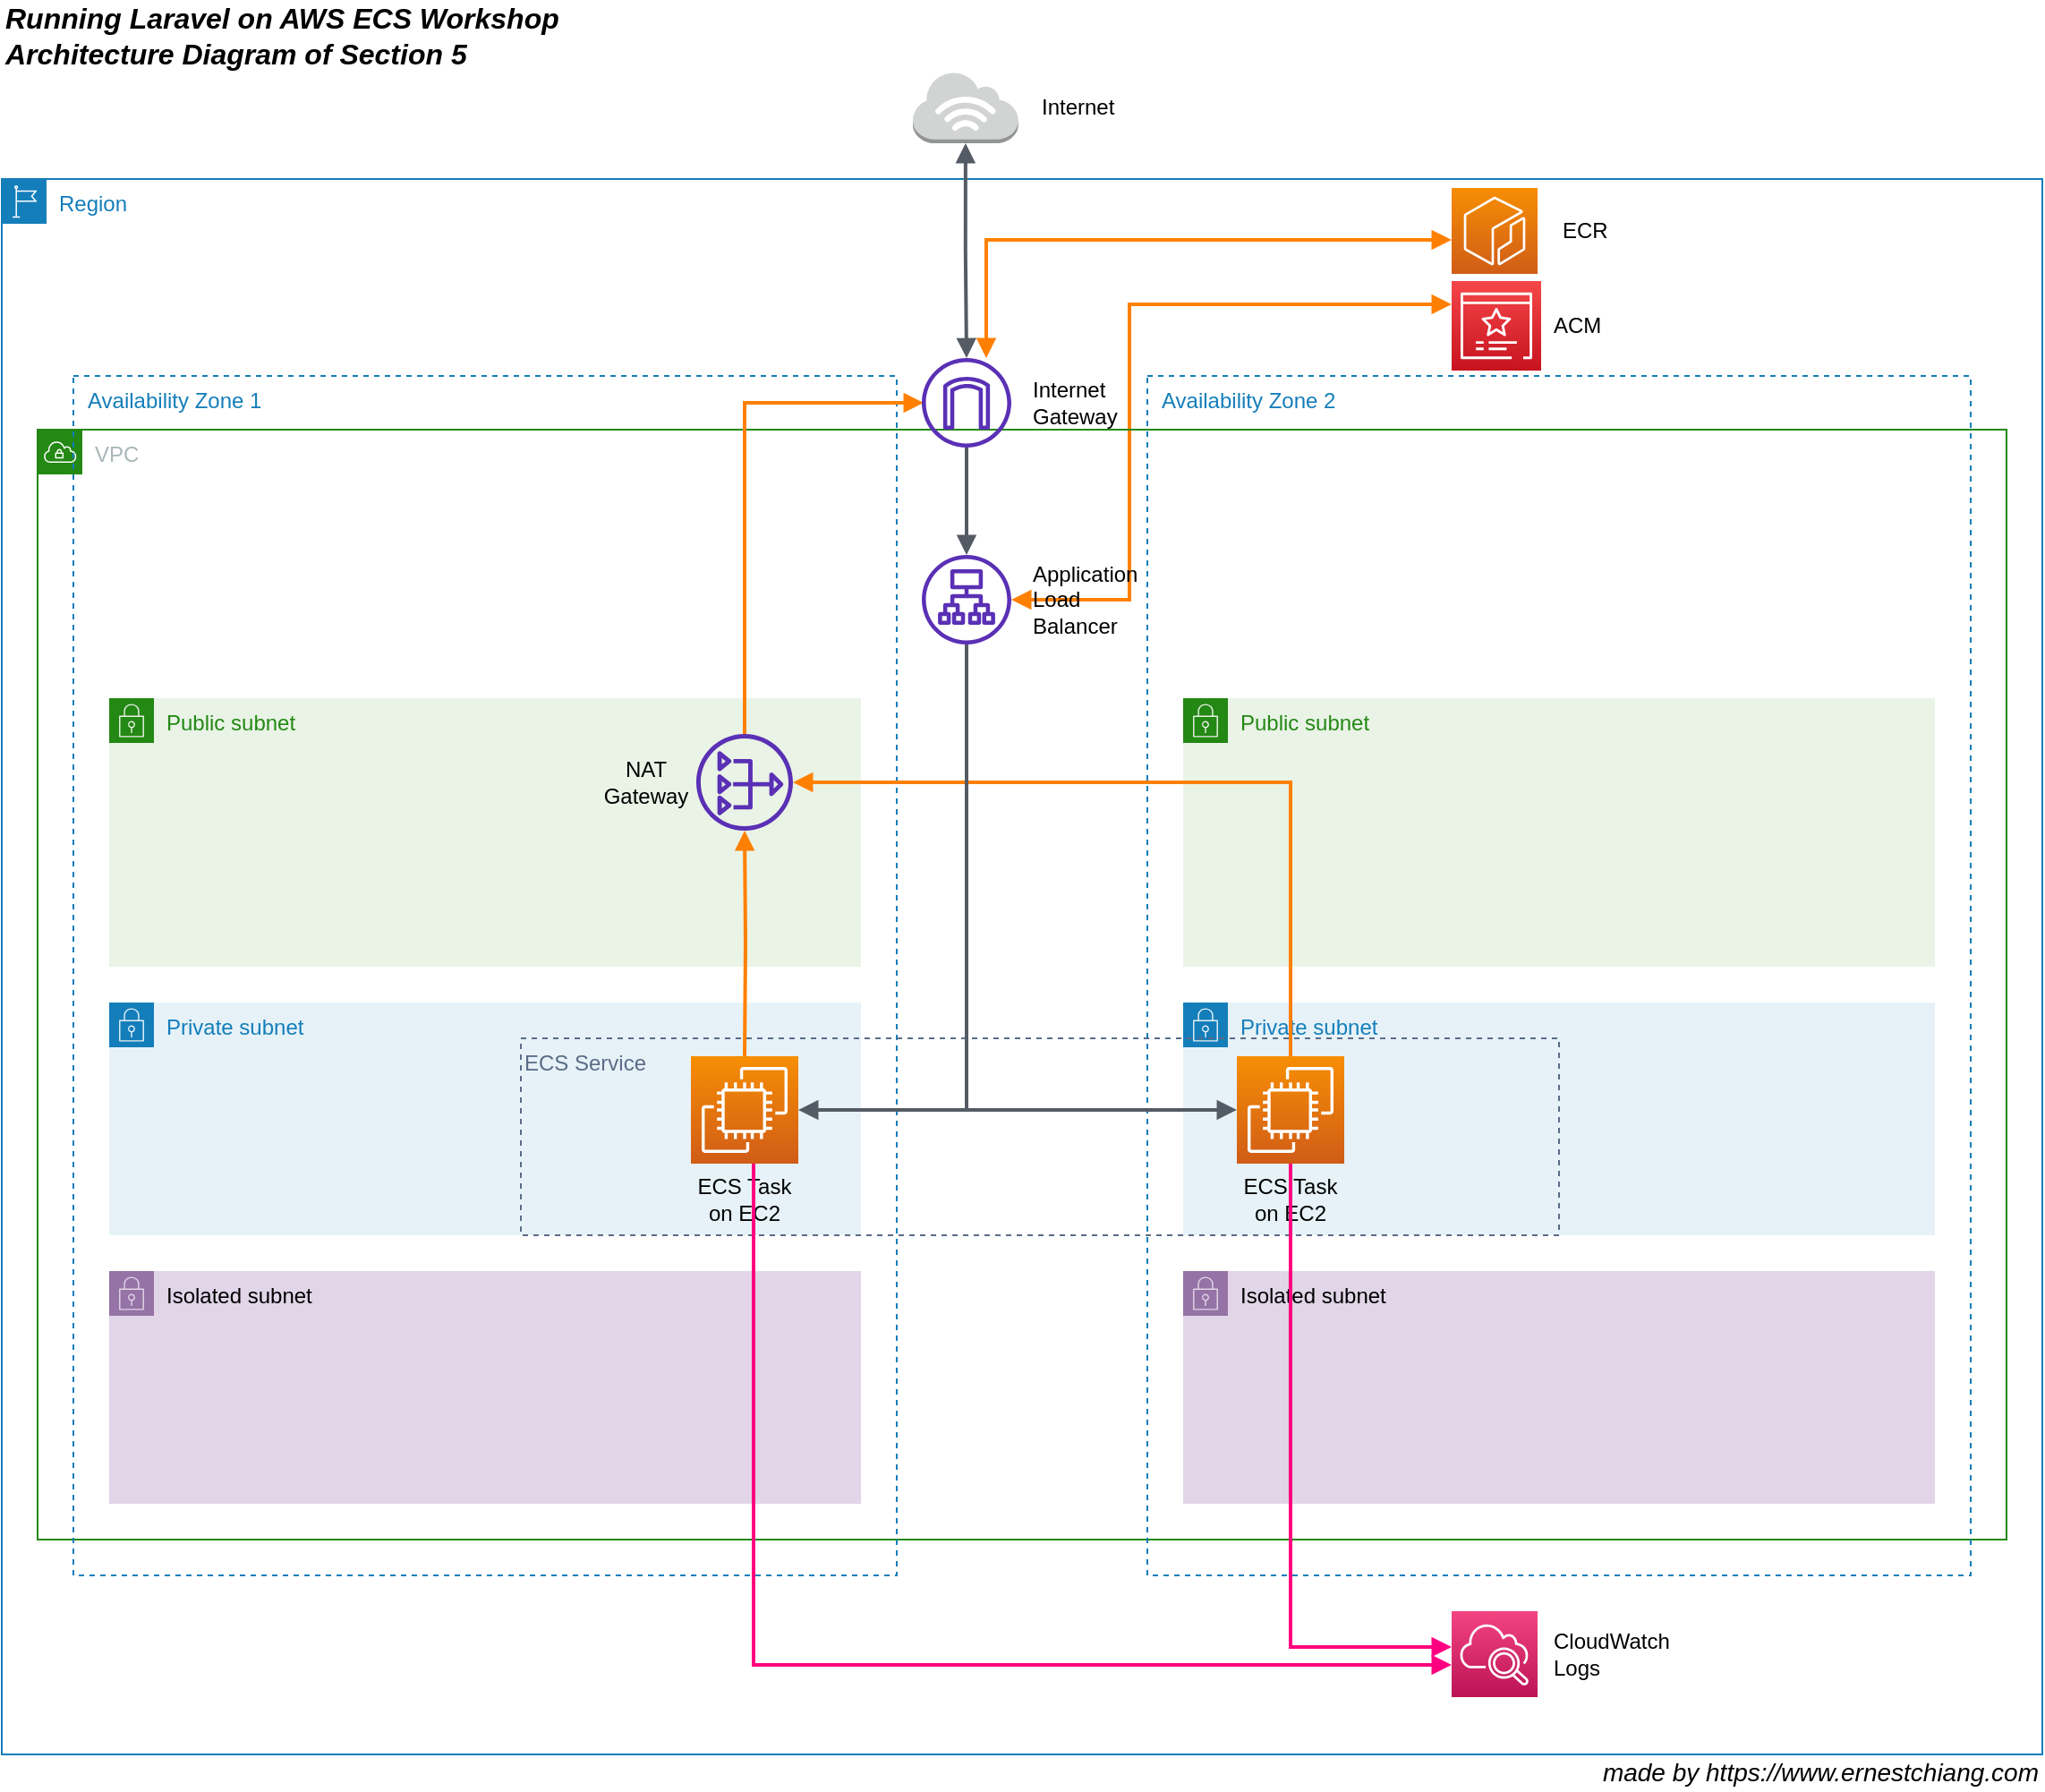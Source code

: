 <mxfile version="13.7.9" type="device"><diagram id="W_sO-s0YrB_RXeBc7aEj" name="Page-1"><mxGraphModel dx="946" dy="680" grid="1" gridSize="10" guides="1" tooltips="1" connect="1" arrows="1" fold="1" page="1" pageScale="1" pageWidth="850" pageHeight="1100" math="0" shadow="0"><root><mxCell id="0"/><mxCell id="1" parent="0"/><mxCell id="V-0giHCqQG7LBAJLv8Gr-1" value="Region" style="points=[[0,0],[0.25,0],[0.5,0],[0.75,0],[1,0],[1,0.25],[1,0.5],[1,0.75],[1,1],[0.75,1],[0.5,1],[0.25,1],[0,1],[0,0.75],[0,0.5],[0,0.25]];outlineConnect=0;gradientColor=none;html=1;whiteSpace=wrap;fontSize=12;fontStyle=0;shape=mxgraph.aws4.group;grIcon=mxgraph.aws4.group_region;strokeColor=#147EBA;fillColor=none;verticalAlign=top;align=left;spacingLeft=30;fontColor=#147EBA;dashed=0;" parent="1" vertex="1"><mxGeometry x="40" y="180" width="1140" height="880" as="geometry"/></mxCell><mxCell id="ZODFjAbuNCjmHEk1NS_I-3" style="edgeStyle=orthogonalEdgeStyle;rounded=0;orthogonalLoop=1;jettySize=auto;html=1;endArrow=block;endFill=1;strokeWidth=2;startArrow=block;startFill=1;fillColor=#ffe6cc;strokeColor=#FF8000;" parent="1" source="V-0giHCqQG7LBAJLv8Gr-10" target="ZODFjAbuNCjmHEk1NS_I-1" edge="1"><mxGeometry relative="1" as="geometry"><Array as="points"><mxPoint x="670" y="415"/><mxPoint x="670" y="250"/></Array><mxPoint x="600" y="290" as="sourcePoint"/><mxPoint x="860" y="244" as="targetPoint"/></mxGeometry></mxCell><mxCell id="at6KYlbyrC9-d_kE1n3b-4" value="Private subnet" style="points=[[0,0],[0.25,0],[0.5,0],[0.75,0],[1,0],[1,0.25],[1,0.5],[1,0.75],[1,1],[0.75,1],[0.5,1],[0.25,1],[0,1],[0,0.75],[0,0.5],[0,0.25]];outlineConnect=0;gradientColor=none;html=1;whiteSpace=wrap;fontSize=12;fontStyle=0;shape=mxgraph.aws4.group;grIcon=mxgraph.aws4.group_security_group;grStroke=0;strokeColor=#147EBA;fillColor=#E6F2F8;verticalAlign=top;align=left;spacingLeft=30;fontColor=#147EBA;dashed=0;" parent="1" vertex="1"><mxGeometry x="700" y="640" width="420" height="130" as="geometry"/></mxCell><mxCell id="at6KYlbyrC9-d_kE1n3b-2" value="Private subnet" style="points=[[0,0],[0.25,0],[0.5,0],[0.75,0],[1,0],[1,0.25],[1,0.5],[1,0.75],[1,1],[0.75,1],[0.5,1],[0.25,1],[0,1],[0,0.75],[0,0.5],[0,0.25]];outlineConnect=0;gradientColor=none;html=1;whiteSpace=wrap;fontSize=12;fontStyle=0;shape=mxgraph.aws4.group;grIcon=mxgraph.aws4.group_security_group;grStroke=0;strokeColor=#147EBA;fillColor=#E6F2F8;verticalAlign=top;align=left;spacingLeft=30;fontColor=#147EBA;dashed=0;" parent="1" vertex="1"><mxGeometry x="100" y="640" width="420" height="130" as="geometry"/></mxCell><mxCell id="V-0giHCqQG7LBAJLv8Gr-2" value="VPC" style="points=[[0,0],[0.25,0],[0.5,0],[0.75,0],[1,0],[1,0.25],[1,0.5],[1,0.75],[1,1],[0.75,1],[0.5,1],[0.25,1],[0,1],[0,0.75],[0,0.5],[0,0.25]];outlineConnect=0;gradientColor=none;html=1;whiteSpace=wrap;fontSize=12;fontStyle=0;shape=mxgraph.aws4.group;grIcon=mxgraph.aws4.group_vpc;strokeColor=#248814;fillColor=none;verticalAlign=top;align=left;spacingLeft=30;fontColor=#AAB7B8;dashed=0;" parent="1" vertex="1"><mxGeometry x="60" y="320" width="1100" height="620" as="geometry"/></mxCell><mxCell id="V-0giHCqQG7LBAJLv8Gr-5" value="  Availability Zone 1" style="fillColor=none;strokeColor=#147EBA;dashed=1;verticalAlign=top;fontStyle=0;fontColor=#147EBA;align=left;" parent="1" vertex="1"><mxGeometry x="80" y="290" width="460" height="670" as="geometry"/></mxCell><mxCell id="at6KYlbyrC9-d_kE1n3b-12" value="ECS Service" style="fillColor=none;strokeColor=#5A6C86;dashed=1;verticalAlign=top;fontStyle=0;fontColor=#5A6C86;align=left;" parent="1" vertex="1"><mxGeometry x="330" y="660" width="580" height="110" as="geometry"/></mxCell><mxCell id="V-0giHCqQG7LBAJLv8Gr-7" value="Public subnet" style="points=[[0,0],[0.25,0],[0.5,0],[0.75,0],[1,0],[1,0.25],[1,0.5],[1,0.75],[1,1],[0.75,1],[0.5,1],[0.25,1],[0,1],[0,0.75],[0,0.5],[0,0.25]];outlineConnect=0;gradientColor=none;html=1;whiteSpace=wrap;fontSize=12;fontStyle=0;shape=mxgraph.aws4.group;grIcon=mxgraph.aws4.group_security_group;grStroke=0;strokeColor=#248814;fillColor=#E9F3E6;verticalAlign=top;align=left;spacingLeft=30;fontColor=#248814;dashed=0;" parent="1" vertex="1"><mxGeometry x="100" y="470" width="420" height="150" as="geometry"/></mxCell><mxCell id="V-0giHCqQG7LBAJLv8Gr-15" value="" style="group" parent="1" vertex="1" connectable="0"><mxGeometry x="554" y="390" width="95" height="50" as="geometry"/></mxCell><mxCell id="V-0giHCqQG7LBAJLv8Gr-10" value="" style="outlineConnect=0;fontColor=#232F3E;gradientColor=none;fillColor=#5A30B5;strokeColor=none;dashed=0;verticalLabelPosition=bottom;verticalAlign=top;align=center;html=1;fontSize=12;fontStyle=0;aspect=fixed;pointerEvents=1;shape=mxgraph.aws4.application_load_balancer;" parent="V-0giHCqQG7LBAJLv8Gr-15" vertex="1"><mxGeometry width="50" height="50" as="geometry"/></mxCell><mxCell id="V-0giHCqQG7LBAJLv8Gr-14" value="Application Load&lt;br&gt;&lt;div&gt;&lt;span&gt;Balancer&lt;/span&gt;&lt;/div&gt;" style="text;html=1;strokeColor=none;fillColor=none;align=left;verticalAlign=middle;whiteSpace=wrap;rounded=0;shadow=0;labelBackgroundColor=none;sketch=0;" parent="V-0giHCqQG7LBAJLv8Gr-15" vertex="1"><mxGeometry x="60" y="15" width="40" height="20" as="geometry"/></mxCell><mxCell id="V-0giHCqQG7LBAJLv8Gr-18" value="" style="group" parent="1" vertex="1" connectable="0"><mxGeometry x="549" y="120" width="110" height="40" as="geometry"/></mxCell><mxCell id="V-0giHCqQG7LBAJLv8Gr-16" value="" style="outlineConnect=0;dashed=0;verticalLabelPosition=bottom;verticalAlign=top;align=center;html=1;shape=mxgraph.aws3.internet_3;fillColor=#D2D3D3;gradientColor=none;shadow=0;labelBackgroundColor=none;sketch=0;strokeColor=#000000;" parent="V-0giHCqQG7LBAJLv8Gr-18" vertex="1"><mxGeometry width="58.89" height="40" as="geometry"/></mxCell><mxCell id="V-0giHCqQG7LBAJLv8Gr-17" value="Internet" style="text;html=1;strokeColor=none;fillColor=none;align=left;verticalAlign=middle;whiteSpace=wrap;rounded=0;shadow=0;labelBackgroundColor=none;sketch=0;" parent="V-0giHCqQG7LBAJLv8Gr-18" vertex="1"><mxGeometry x="70" y="10" width="40" height="20" as="geometry"/></mxCell><mxCell id="V-0giHCqQG7LBAJLv8Gr-19" value="" style="edgeStyle=orthogonalEdgeStyle;html=1;endArrow=block;elbow=vertical;startArrow=block;startFill=1;endFill=1;strokeColor=#545B64;rounded=0;exitX=0.5;exitY=1;exitDx=0;exitDy=0;exitPerimeter=0;strokeWidth=2;" parent="1" source="V-0giHCqQG7LBAJLv8Gr-16" target="V-0giHCqQG7LBAJLv8Gr-11" edge="1"><mxGeometry width="100" relative="1" as="geometry"><mxPoint x="604" y="210" as="sourcePoint"/><mxPoint x="704" y="210" as="targetPoint"/></mxGeometry></mxCell><mxCell id="V-0giHCqQG7LBAJLv8Gr-20" value="" style="edgeStyle=orthogonalEdgeStyle;html=1;endArrow=none;elbow=vertical;startArrow=block;startFill=1;strokeColor=#545B64;rounded=0;strokeWidth=2;" parent="1" source="V-0giHCqQG7LBAJLv8Gr-10" target="V-0giHCqQG7LBAJLv8Gr-11" edge="1"><mxGeometry width="100" relative="1" as="geometry"><mxPoint x="759" y="180" as="sourcePoint"/><mxPoint x="859" y="180" as="targetPoint"/></mxGeometry></mxCell><mxCell id="at6KYlbyrC9-d_kE1n3b-13" style="edgeStyle=orthogonalEdgeStyle;rounded=0;orthogonalLoop=1;jettySize=auto;html=1;endArrow=block;endFill=1;strokeWidth=2;fillColor=#ffe6cc;strokeColor=#FF8000;" parent="1" target="at6KYlbyrC9-d_kE1n3b-10" edge="1"><mxGeometry relative="1" as="geometry"><mxPoint x="455" y="670" as="sourcePoint"/></mxGeometry></mxCell><mxCell id="V-0giHCqQG7LBAJLv8Gr-23" value="ECS Task on EC2" style="text;html=1;strokeColor=none;fillColor=none;align=center;verticalAlign=middle;whiteSpace=wrap;rounded=0;shadow=0;labelBackgroundColor=none;sketch=0;" parent="1" vertex="1"><mxGeometry x="420" y="740" width="70" height="20" as="geometry"/></mxCell><mxCell id="V-0giHCqQG7LBAJLv8Gr-27" value="" style="edgeStyle=orthogonalEdgeStyle;html=1;endArrow=none;elbow=vertical;startArrow=block;startFill=1;strokeColor=#545B64;rounded=0;strokeWidth=2;" parent="1" target="V-0giHCqQG7LBAJLv8Gr-10" edge="1"><mxGeometry width="100" relative="1" as="geometry"><mxPoint x="485" y="700" as="sourcePoint"/><mxPoint x="301" y="440" as="targetPoint"/><Array as="points"><mxPoint x="579" y="700"/></Array></mxGeometry></mxCell><mxCell id="V-0giHCqQG7LBAJLv8Gr-28" value="made by https://www.ernestchiang.com" style="text;html=1;strokeColor=none;fillColor=none;align=right;verticalAlign=middle;whiteSpace=wrap;rounded=0;shadow=0;labelBackgroundColor=none;sketch=0;fontStyle=2;fontSize=14;" parent="1" vertex="1"><mxGeometry x="920" y="1060" width="260" height="20" as="geometry"/></mxCell><mxCell id="at6KYlbyrC9-d_kE1n3b-1" value="  Availability Zone 2" style="fillColor=none;strokeColor=#147EBA;dashed=1;verticalAlign=top;fontStyle=0;fontColor=#147EBA;align=left;" parent="1" vertex="1"><mxGeometry x="680" y="290" width="460" height="670" as="geometry"/></mxCell><mxCell id="at6KYlbyrC9-d_kE1n3b-3" value="Public subnet" style="points=[[0,0],[0.25,0],[0.5,0],[0.75,0],[1,0],[1,0.25],[1,0.5],[1,0.75],[1,1],[0.75,1],[0.5,1],[0.25,1],[0,1],[0,0.75],[0,0.5],[0,0.25]];outlineConnect=0;gradientColor=none;html=1;whiteSpace=wrap;fontSize=12;fontStyle=0;shape=mxgraph.aws4.group;grIcon=mxgraph.aws4.group_security_group;grStroke=0;strokeColor=#248814;fillColor=#E9F3E6;verticalAlign=top;align=left;spacingLeft=30;fontColor=#248814;dashed=0;" parent="1" vertex="1"><mxGeometry x="700" y="470" width="420" height="150" as="geometry"/></mxCell><mxCell id="at6KYlbyrC9-d_kE1n3b-5" value="Isolated subnet" style="points=[[0,0],[0.25,0],[0.5,0],[0.75,0],[1,0],[1,0.25],[1,0.5],[1,0.75],[1,1],[0.75,1],[0.5,1],[0.25,1],[0,1],[0,0.75],[0,0.5],[0,0.25]];outlineConnect=0;html=1;whiteSpace=wrap;fontSize=12;fontStyle=0;shape=mxgraph.aws4.group;grIcon=mxgraph.aws4.group_security_group;grStroke=0;strokeColor=#9673a6;fillColor=#e1d5e7;verticalAlign=top;align=left;spacingLeft=30;dashed=0;shadow=0;" parent="1" vertex="1"><mxGeometry x="100" y="790" width="420" height="130" as="geometry"/></mxCell><mxCell id="at6KYlbyrC9-d_kE1n3b-6" value="Isolated subnet" style="points=[[0,0],[0.25,0],[0.5,0],[0.75,0],[1,0],[1,0.25],[1,0.5],[1,0.75],[1,1],[0.75,1],[0.5,1],[0.25,1],[0,1],[0,0.75],[0,0.5],[0,0.25]];outlineConnect=0;html=1;whiteSpace=wrap;fontSize=12;fontStyle=0;shape=mxgraph.aws4.group;grIcon=mxgraph.aws4.group_security_group;grStroke=0;strokeColor=#9673a6;fillColor=#e1d5e7;verticalAlign=top;align=left;spacingLeft=30;dashed=0;" parent="1" vertex="1"><mxGeometry x="700" y="790" width="420" height="130" as="geometry"/></mxCell><mxCell id="at6KYlbyrC9-d_kE1n3b-15" style="edgeStyle=orthogonalEdgeStyle;rounded=0;orthogonalLoop=1;jettySize=auto;html=1;endArrow=block;endFill=1;strokeWidth=2;fillColor=#ffe6cc;strokeColor=#FF8000;" parent="1" target="at6KYlbyrC9-d_kE1n3b-10" edge="1"><mxGeometry relative="1" as="geometry"><Array as="points"><mxPoint x="760" y="517"/></Array><mxPoint x="760" y="670" as="sourcePoint"/></mxGeometry></mxCell><mxCell id="at6KYlbyrC9-d_kE1n3b-8" value="ECS Task on EC2" style="text;html=1;strokeColor=none;fillColor=none;align=center;verticalAlign=middle;whiteSpace=wrap;rounded=0;shadow=0;labelBackgroundColor=none;sketch=0;" parent="1" vertex="1"><mxGeometry x="730" y="740" width="60" height="20" as="geometry"/></mxCell><mxCell id="at6KYlbyrC9-d_kE1n3b-9" value="" style="edgeStyle=orthogonalEdgeStyle;html=1;endArrow=none;elbow=vertical;startArrow=block;startFill=1;strokeColor=#545B64;rounded=0;strokeWidth=2;" parent="1" target="V-0giHCqQG7LBAJLv8Gr-10" edge="1"><mxGeometry width="100" relative="1" as="geometry"><mxPoint x="730" y="700" as="sourcePoint"/><mxPoint x="589" y="450" as="targetPoint"/><Array as="points"><mxPoint x="579" y="700"/></Array></mxGeometry></mxCell><mxCell id="at6KYlbyrC9-d_kE1n3b-14" style="edgeStyle=orthogonalEdgeStyle;rounded=0;orthogonalLoop=1;jettySize=auto;html=1;entryX=0.02;entryY=0.5;entryDx=0;entryDy=0;entryPerimeter=0;endArrow=block;endFill=1;strokeWidth=2;fillColor=#ffe6cc;strokeColor=#FF8000;" parent="1" source="at6KYlbyrC9-d_kE1n3b-10" target="V-0giHCqQG7LBAJLv8Gr-11" edge="1"><mxGeometry relative="1" as="geometry"><Array as="points"><mxPoint x="455" y="305"/></Array></mxGeometry></mxCell><mxCell id="at6KYlbyrC9-d_kE1n3b-18" value="" style="group" parent="1" vertex="1" connectable="0"><mxGeometry x="380" y="490" width="102" height="54" as="geometry"/></mxCell><mxCell id="at6KYlbyrC9-d_kE1n3b-10" value="" style="outlineConnect=0;fontColor=#232F3E;gradientColor=none;fillColor=#5A30B5;strokeColor=none;dashed=0;verticalLabelPosition=bottom;verticalAlign=top;align=center;html=1;fontSize=12;fontStyle=0;aspect=fixed;pointerEvents=1;shape=mxgraph.aws4.nat_gateway;" parent="at6KYlbyrC9-d_kE1n3b-18" vertex="1"><mxGeometry x="48" width="54" height="54" as="geometry"/></mxCell><mxCell id="at6KYlbyrC9-d_kE1n3b-11" value="NAT Gateway" style="text;html=1;strokeColor=none;fillColor=none;align=center;verticalAlign=middle;whiteSpace=wrap;rounded=0;shadow=0;labelBackgroundColor=none;sketch=0;" parent="at6KYlbyrC9-d_kE1n3b-18" vertex="1"><mxGeometry y="17" width="40" height="20" as="geometry"/></mxCell><mxCell id="at6KYlbyrC9-d_kE1n3b-19" value="" style="group" parent="1" vertex="1" connectable="0"><mxGeometry x="850" y="185" width="100" height="48" as="geometry"/></mxCell><mxCell id="at6KYlbyrC9-d_kE1n3b-16" value="" style="outlineConnect=0;fontColor=#232F3E;gradientColor=#F78E04;gradientDirection=north;fillColor=#D05C17;strokeColor=#ffffff;dashed=0;verticalLabelPosition=bottom;verticalAlign=top;align=center;html=1;fontSize=12;fontStyle=0;aspect=fixed;shape=mxgraph.aws4.resourceIcon;resIcon=mxgraph.aws4.ecr;shadow=0;" parent="at6KYlbyrC9-d_kE1n3b-19" vertex="1"><mxGeometry width="48" height="48" as="geometry"/></mxCell><mxCell id="at6KYlbyrC9-d_kE1n3b-17" value="ECR" style="text;html=1;strokeColor=none;fillColor=none;align=left;verticalAlign=middle;whiteSpace=wrap;rounded=0;shadow=0;labelBackgroundColor=none;sketch=0;" parent="at6KYlbyrC9-d_kE1n3b-19" vertex="1"><mxGeometry x="60" y="14" width="40" height="20" as="geometry"/></mxCell><mxCell id="at6KYlbyrC9-d_kE1n3b-20" style="edgeStyle=orthogonalEdgeStyle;rounded=0;orthogonalLoop=1;jettySize=auto;html=1;endArrow=block;endFill=1;strokeWidth=2;startArrow=block;startFill=1;fillColor=#ffe6cc;strokeColor=#FF8000;" parent="1" source="V-0giHCqQG7LBAJLv8Gr-11" target="at6KYlbyrC9-d_kE1n3b-16" edge="1"><mxGeometry relative="1" as="geometry"><Array as="points"><mxPoint x="590" y="214"/></Array></mxGeometry></mxCell><mxCell id="at6KYlbyrC9-d_kE1n3b-21" value="Running Laravel on AWS ECS Workshop&lt;br style=&quot;font-size: 16px&quot;&gt;Architecture Diagram of Section 5" style="text;html=1;strokeColor=none;fillColor=none;align=left;verticalAlign=middle;whiteSpace=wrap;rounded=0;shadow=0;labelBackgroundColor=none;sketch=0;fontStyle=3;fontSize=16;" parent="1" vertex="1"><mxGeometry x="40" y="80" width="340" height="40" as="geometry"/></mxCell><mxCell id="vJxeZyQ4awNRe2Guaw7K-1" value="" style="outlineConnect=0;fontColor=#232F3E;gradientColor=#F78E04;gradientDirection=north;fillColor=#D05C17;strokeColor=#ffffff;dashed=0;verticalLabelPosition=bottom;verticalAlign=top;align=center;html=1;fontSize=12;fontStyle=0;aspect=fixed;shape=mxgraph.aws4.resourceIcon;resIcon=mxgraph.aws4.ec2;" parent="1" vertex="1"><mxGeometry x="425" y="670" width="60" height="60" as="geometry"/></mxCell><mxCell id="vJxeZyQ4awNRe2Guaw7K-2" value="" style="outlineConnect=0;fontColor=#232F3E;gradientColor=#F78E04;gradientDirection=north;fillColor=#D05C17;strokeColor=#ffffff;dashed=0;verticalLabelPosition=bottom;verticalAlign=top;align=center;html=1;fontSize=12;fontStyle=0;aspect=fixed;shape=mxgraph.aws4.resourceIcon;resIcon=mxgraph.aws4.ec2;" parent="1" vertex="1"><mxGeometry x="730" y="670" width="60" height="60" as="geometry"/></mxCell><mxCell id="V-0giHCqQG7LBAJLv8Gr-13" value="" style="group" parent="1" vertex="1" connectable="0"><mxGeometry x="554" y="280" width="100" height="50" as="geometry"/></mxCell><mxCell id="V-0giHCqQG7LBAJLv8Gr-12" value="Internet Gateway" style="text;html=1;strokeColor=none;fillColor=none;align=left;verticalAlign=middle;whiteSpace=wrap;rounded=0;shadow=0;labelBackgroundColor=none;sketch=0;" parent="V-0giHCqQG7LBAJLv8Gr-13" vertex="1"><mxGeometry x="60" y="15" width="40" height="20" as="geometry"/></mxCell><mxCell id="V-0giHCqQG7LBAJLv8Gr-11" value="" style="outlineConnect=0;fontColor=#232F3E;fillColor=#5A30B5;dashed=0;verticalLabelPosition=bottom;verticalAlign=top;align=center;html=1;fontSize=12;fontStyle=0;aspect=fixed;pointerEvents=1;shape=mxgraph.aws4.internet_gateway;strokeColor=none;sketch=0;shadow=0;labelBackgroundColor=none;" parent="V-0giHCqQG7LBAJLv8Gr-13" vertex="1"><mxGeometry width="50" height="50" as="geometry"/></mxCell><mxCell id="ZODFjAbuNCjmHEk1NS_I-4" value="" style="group" parent="1" vertex="1" connectable="0"><mxGeometry x="850" y="237" width="95" height="50" as="geometry"/></mxCell><mxCell id="ZODFjAbuNCjmHEk1NS_I-1" value="" style="outlineConnect=0;fontColor=#232F3E;gradientColor=#F54749;gradientDirection=north;fillColor=#C7131F;strokeColor=#ffffff;dashed=0;verticalLabelPosition=bottom;verticalAlign=top;align=center;html=1;fontSize=12;fontStyle=0;aspect=fixed;shape=mxgraph.aws4.resourceIcon;resIcon=mxgraph.aws4.certificate_manager_3;" parent="ZODFjAbuNCjmHEk1NS_I-4" vertex="1"><mxGeometry width="50" height="50" as="geometry"/></mxCell><mxCell id="ZODFjAbuNCjmHEk1NS_I-2" value="ACM" style="text;html=1;strokeColor=none;fillColor=none;align=left;verticalAlign=middle;whiteSpace=wrap;rounded=0;shadow=0;labelBackgroundColor=none;sketch=0;" parent="ZODFjAbuNCjmHEk1NS_I-4" vertex="1"><mxGeometry x="55" y="15" width="40" height="20" as="geometry"/></mxCell><mxCell id="Ey7iXavPqXEXglP4XXGY-4" value="" style="group" vertex="1" connectable="0" parent="1"><mxGeometry x="850" y="980" width="150" height="48" as="geometry"/></mxCell><mxCell id="Ey7iXavPqXEXglP4XXGY-1" value="" style="outlineConnect=0;fontColor=#232F3E;gradientColor=#F34482;gradientDirection=north;fillColor=#BC1356;strokeColor=#ffffff;dashed=0;verticalLabelPosition=bottom;verticalAlign=top;align=center;html=1;fontSize=12;fontStyle=0;aspect=fixed;shape=mxgraph.aws4.resourceIcon;resIcon=mxgraph.aws4.cloudwatch_2;" vertex="1" parent="Ey7iXavPqXEXglP4XXGY-4"><mxGeometry width="48" height="48" as="geometry"/></mxCell><mxCell id="Ey7iXavPqXEXglP4XXGY-2" value="CloudWatch Logs" style="text;html=1;strokeColor=none;fillColor=none;align=left;verticalAlign=middle;whiteSpace=wrap;rounded=0;shadow=0;labelBackgroundColor=none;sketch=0;" vertex="1" parent="Ey7iXavPqXEXglP4XXGY-4"><mxGeometry x="55" y="14" width="95" height="20" as="geometry"/></mxCell><mxCell id="Ey7iXavPqXEXglP4XXGY-5" style="edgeStyle=orthogonalEdgeStyle;rounded=0;orthogonalLoop=1;jettySize=auto;html=1;endArrow=block;endFill=1;strokeWidth=2;fillColor=#ffe6cc;strokeColor=#FF0080;" edge="1" parent="1" source="vJxeZyQ4awNRe2Guaw7K-2" target="Ey7iXavPqXEXglP4XXGY-1"><mxGeometry relative="1" as="geometry"><Array as="points"><mxPoint x="760" y="1000"/></Array><mxPoint x="760" y="1163" as="sourcePoint"/><mxPoint x="482" y="1010" as="targetPoint"/></mxGeometry></mxCell><mxCell id="Ey7iXavPqXEXglP4XXGY-6" style="edgeStyle=orthogonalEdgeStyle;rounded=0;orthogonalLoop=1;jettySize=auto;html=1;endArrow=block;endFill=1;strokeWidth=2;fillColor=#ffe6cc;strokeColor=#FF0080;" edge="1" parent="1" source="vJxeZyQ4awNRe2Guaw7K-1" target="Ey7iXavPqXEXglP4XXGY-1"><mxGeometry relative="1" as="geometry"><Array as="points"><mxPoint x="460" y="1010"/></Array><mxPoint x="490" y="748" as="sourcePoint"/><mxPoint x="580" y="1028" as="targetPoint"/></mxGeometry></mxCell></root></mxGraphModel></diagram></mxfile>